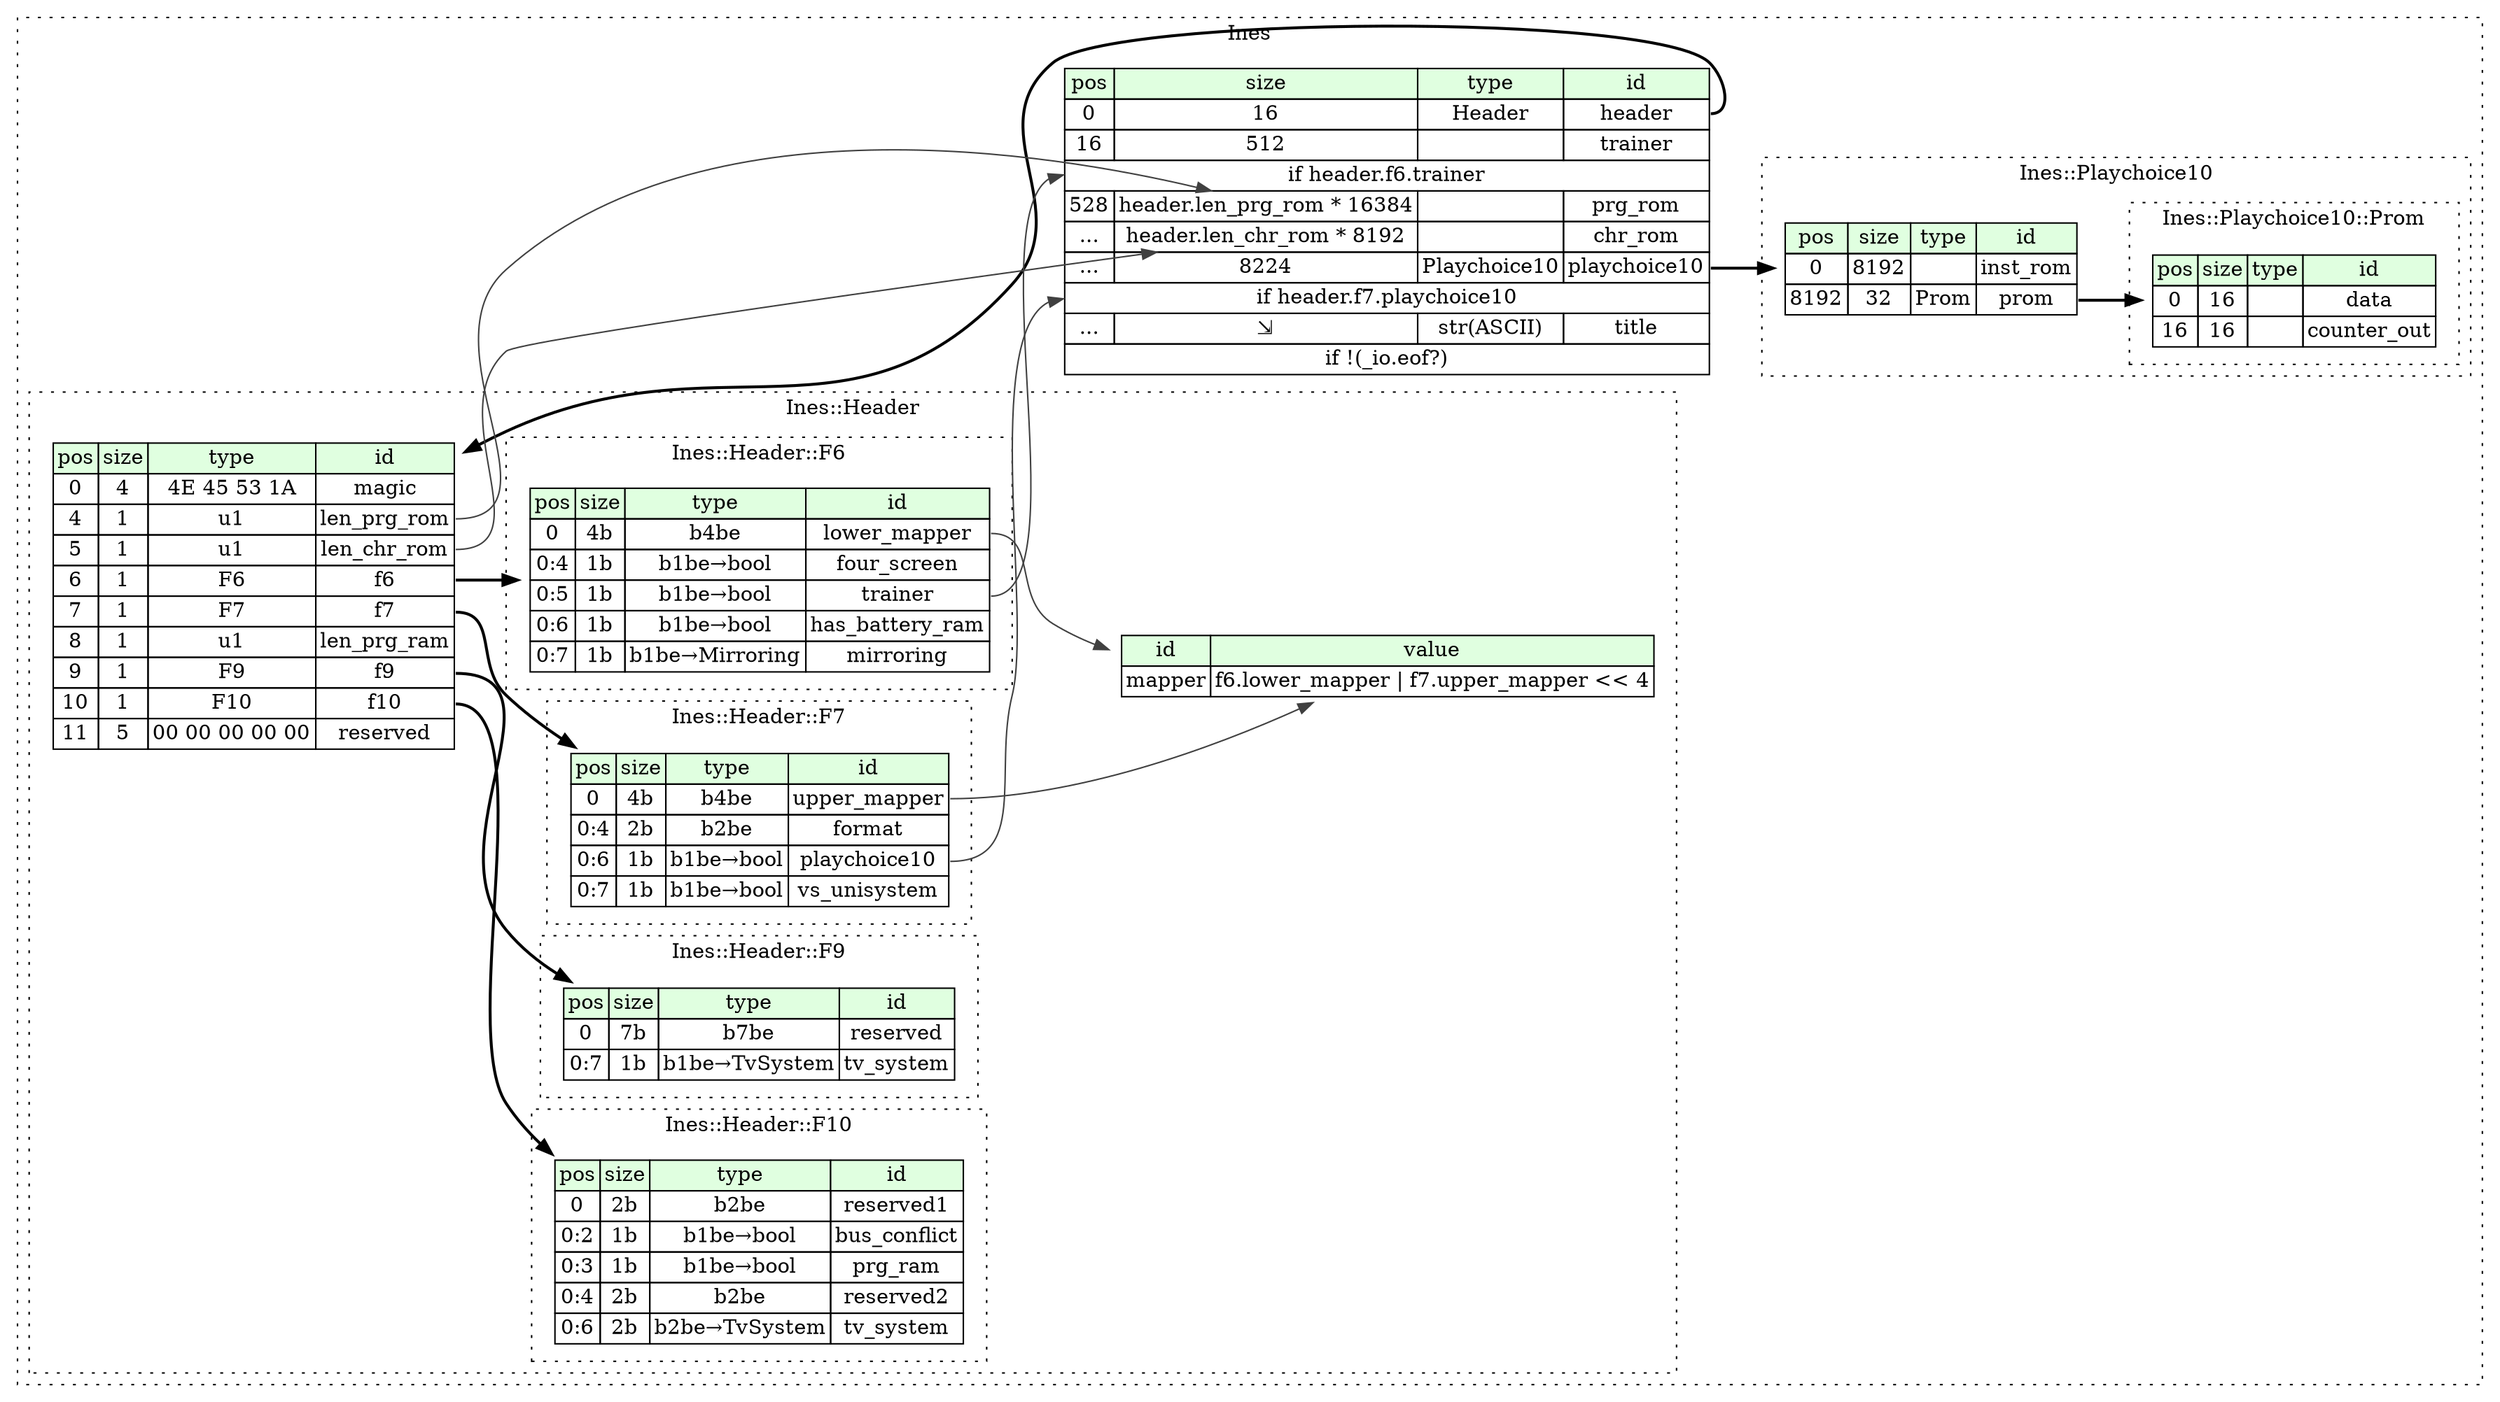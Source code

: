 digraph {
	rankdir=LR;
	node [shape=plaintext];
	subgraph cluster__ines {
		label="Ines";
		graph[style=dotted];

		ines__seq [label=<<TABLE BORDER="0" CELLBORDER="1" CELLSPACING="0">
			<TR><TD BGCOLOR="#E0FFE0">pos</TD><TD BGCOLOR="#E0FFE0">size</TD><TD BGCOLOR="#E0FFE0">type</TD><TD BGCOLOR="#E0FFE0">id</TD></TR>
			<TR><TD PORT="header_pos">0</TD><TD PORT="header_size">16</TD><TD>Header</TD><TD PORT="header_type">header</TD></TR>
			<TR><TD PORT="trainer_pos">16</TD><TD PORT="trainer_size">512</TD><TD></TD><TD PORT="trainer_type">trainer</TD></TR>
			<TR><TD COLSPAN="4" PORT="trainer__if">if header.f6.trainer</TD></TR>
			<TR><TD PORT="prg_rom_pos">528</TD><TD PORT="prg_rom_size">header.len_prg_rom * 16384</TD><TD></TD><TD PORT="prg_rom_type">prg_rom</TD></TR>
			<TR><TD PORT="chr_rom_pos">...</TD><TD PORT="chr_rom_size">header.len_chr_rom * 8192</TD><TD></TD><TD PORT="chr_rom_type">chr_rom</TD></TR>
			<TR><TD PORT="playchoice10_pos">...</TD><TD PORT="playchoice10_size">8224</TD><TD>Playchoice10</TD><TD PORT="playchoice10_type">playchoice10</TD></TR>
			<TR><TD COLSPAN="4" PORT="playchoice10__if">if header.f7.playchoice10</TD></TR>
			<TR><TD PORT="title_pos">...</TD><TD PORT="title_size">⇲</TD><TD>str(ASCII)</TD><TD PORT="title_type">title</TD></TR>
			<TR><TD COLSPAN="4" PORT="title__if">if !(_io.eof?)</TD></TR>
		</TABLE>>];
		subgraph cluster__header {
			label="Ines::Header";
			graph[style=dotted];

			header__seq [label=<<TABLE BORDER="0" CELLBORDER="1" CELLSPACING="0">
				<TR><TD BGCOLOR="#E0FFE0">pos</TD><TD BGCOLOR="#E0FFE0">size</TD><TD BGCOLOR="#E0FFE0">type</TD><TD BGCOLOR="#E0FFE0">id</TD></TR>
				<TR><TD PORT="magic_pos">0</TD><TD PORT="magic_size">4</TD><TD>4E 45 53 1A</TD><TD PORT="magic_type">magic</TD></TR>
				<TR><TD PORT="len_prg_rom_pos">4</TD><TD PORT="len_prg_rom_size">1</TD><TD>u1</TD><TD PORT="len_prg_rom_type">len_prg_rom</TD></TR>
				<TR><TD PORT="len_chr_rom_pos">5</TD><TD PORT="len_chr_rom_size">1</TD><TD>u1</TD><TD PORT="len_chr_rom_type">len_chr_rom</TD></TR>
				<TR><TD PORT="f6_pos">6</TD><TD PORT="f6_size">1</TD><TD>F6</TD><TD PORT="f6_type">f6</TD></TR>
				<TR><TD PORT="f7_pos">7</TD><TD PORT="f7_size">1</TD><TD>F7</TD><TD PORT="f7_type">f7</TD></TR>
				<TR><TD PORT="len_prg_ram_pos">8</TD><TD PORT="len_prg_ram_size">1</TD><TD>u1</TD><TD PORT="len_prg_ram_type">len_prg_ram</TD></TR>
				<TR><TD PORT="f9_pos">9</TD><TD PORT="f9_size">1</TD><TD>F9</TD><TD PORT="f9_type">f9</TD></TR>
				<TR><TD PORT="f10_pos">10</TD><TD PORT="f10_size">1</TD><TD>F10</TD><TD PORT="f10_type">f10</TD></TR>
				<TR><TD PORT="reserved_pos">11</TD><TD PORT="reserved_size">5</TD><TD>00 00 00 00 00</TD><TD PORT="reserved_type">reserved</TD></TR>
			</TABLE>>];
			header__inst__mapper [label=<<TABLE BORDER="0" CELLBORDER="1" CELLSPACING="0">
				<TR><TD BGCOLOR="#E0FFE0">id</TD><TD BGCOLOR="#E0FFE0">value</TD></TR>
				<TR><TD>mapper</TD><TD>f6.lower_mapper | f7.upper_mapper &lt;&lt; 4</TD></TR>
			</TABLE>>];
			subgraph cluster__f10 {
				label="Ines::Header::F10";
				graph[style=dotted];

				f10__seq [label=<<TABLE BORDER="0" CELLBORDER="1" CELLSPACING="0">
					<TR><TD BGCOLOR="#E0FFE0">pos</TD><TD BGCOLOR="#E0FFE0">size</TD><TD BGCOLOR="#E0FFE0">type</TD><TD BGCOLOR="#E0FFE0">id</TD></TR>
					<TR><TD PORT="reserved1_pos">0</TD><TD PORT="reserved1_size">2b</TD><TD>b2be</TD><TD PORT="reserved1_type">reserved1</TD></TR>
					<TR><TD PORT="bus_conflict_pos">0:2</TD><TD PORT="bus_conflict_size">1b</TD><TD>b1be→bool</TD><TD PORT="bus_conflict_type">bus_conflict</TD></TR>
					<TR><TD PORT="prg_ram_pos">0:3</TD><TD PORT="prg_ram_size">1b</TD><TD>b1be→bool</TD><TD PORT="prg_ram_type">prg_ram</TD></TR>
					<TR><TD PORT="reserved2_pos">0:4</TD><TD PORT="reserved2_size">2b</TD><TD>b2be</TD><TD PORT="reserved2_type">reserved2</TD></TR>
					<TR><TD PORT="tv_system_pos">0:6</TD><TD PORT="tv_system_size">2b</TD><TD>b2be→TvSystem</TD><TD PORT="tv_system_type">tv_system</TD></TR>
				</TABLE>>];
			}
			subgraph cluster__f6 {
				label="Ines::Header::F6";
				graph[style=dotted];

				f6__seq [label=<<TABLE BORDER="0" CELLBORDER="1" CELLSPACING="0">
					<TR><TD BGCOLOR="#E0FFE0">pos</TD><TD BGCOLOR="#E0FFE0">size</TD><TD BGCOLOR="#E0FFE0">type</TD><TD BGCOLOR="#E0FFE0">id</TD></TR>
					<TR><TD PORT="lower_mapper_pos">0</TD><TD PORT="lower_mapper_size">4b</TD><TD>b4be</TD><TD PORT="lower_mapper_type">lower_mapper</TD></TR>
					<TR><TD PORT="four_screen_pos">0:4</TD><TD PORT="four_screen_size">1b</TD><TD>b1be→bool</TD><TD PORT="four_screen_type">four_screen</TD></TR>
					<TR><TD PORT="trainer_pos">0:5</TD><TD PORT="trainer_size">1b</TD><TD>b1be→bool</TD><TD PORT="trainer_type">trainer</TD></TR>
					<TR><TD PORT="has_battery_ram_pos">0:6</TD><TD PORT="has_battery_ram_size">1b</TD><TD>b1be→bool</TD><TD PORT="has_battery_ram_type">has_battery_ram</TD></TR>
					<TR><TD PORT="mirroring_pos">0:7</TD><TD PORT="mirroring_size">1b</TD><TD>b1be→Mirroring</TD><TD PORT="mirroring_type">mirroring</TD></TR>
				</TABLE>>];
			}
			subgraph cluster__f7 {
				label="Ines::Header::F7";
				graph[style=dotted];

				f7__seq [label=<<TABLE BORDER="0" CELLBORDER="1" CELLSPACING="0">
					<TR><TD BGCOLOR="#E0FFE0">pos</TD><TD BGCOLOR="#E0FFE0">size</TD><TD BGCOLOR="#E0FFE0">type</TD><TD BGCOLOR="#E0FFE0">id</TD></TR>
					<TR><TD PORT="upper_mapper_pos">0</TD><TD PORT="upper_mapper_size">4b</TD><TD>b4be</TD><TD PORT="upper_mapper_type">upper_mapper</TD></TR>
					<TR><TD PORT="format_pos">0:4</TD><TD PORT="format_size">2b</TD><TD>b2be</TD><TD PORT="format_type">format</TD></TR>
					<TR><TD PORT="playchoice10_pos">0:6</TD><TD PORT="playchoice10_size">1b</TD><TD>b1be→bool</TD><TD PORT="playchoice10_type">playchoice10</TD></TR>
					<TR><TD PORT="vs_unisystem_pos">0:7</TD><TD PORT="vs_unisystem_size">1b</TD><TD>b1be→bool</TD><TD PORT="vs_unisystem_type">vs_unisystem</TD></TR>
				</TABLE>>];
			}
			subgraph cluster__f9 {
				label="Ines::Header::F9";
				graph[style=dotted];

				f9__seq [label=<<TABLE BORDER="0" CELLBORDER="1" CELLSPACING="0">
					<TR><TD BGCOLOR="#E0FFE0">pos</TD><TD BGCOLOR="#E0FFE0">size</TD><TD BGCOLOR="#E0FFE0">type</TD><TD BGCOLOR="#E0FFE0">id</TD></TR>
					<TR><TD PORT="reserved_pos">0</TD><TD PORT="reserved_size">7b</TD><TD>b7be</TD><TD PORT="reserved_type">reserved</TD></TR>
					<TR><TD PORT="tv_system_pos">0:7</TD><TD PORT="tv_system_size">1b</TD><TD>b1be→TvSystem</TD><TD PORT="tv_system_type">tv_system</TD></TR>
				</TABLE>>];
			}
		}
		subgraph cluster__playchoice10 {
			label="Ines::Playchoice10";
			graph[style=dotted];

			playchoice10__seq [label=<<TABLE BORDER="0" CELLBORDER="1" CELLSPACING="0">
				<TR><TD BGCOLOR="#E0FFE0">pos</TD><TD BGCOLOR="#E0FFE0">size</TD><TD BGCOLOR="#E0FFE0">type</TD><TD BGCOLOR="#E0FFE0">id</TD></TR>
				<TR><TD PORT="inst_rom_pos">0</TD><TD PORT="inst_rom_size">8192</TD><TD></TD><TD PORT="inst_rom_type">inst_rom</TD></TR>
				<TR><TD PORT="prom_pos">8192</TD><TD PORT="prom_size">32</TD><TD>Prom</TD><TD PORT="prom_type">prom</TD></TR>
			</TABLE>>];
			subgraph cluster__prom {
				label="Ines::Playchoice10::Prom";
				graph[style=dotted];

				prom__seq [label=<<TABLE BORDER="0" CELLBORDER="1" CELLSPACING="0">
					<TR><TD BGCOLOR="#E0FFE0">pos</TD><TD BGCOLOR="#E0FFE0">size</TD><TD BGCOLOR="#E0FFE0">type</TD><TD BGCOLOR="#E0FFE0">id</TD></TR>
					<TR><TD PORT="data_pos">0</TD><TD PORT="data_size">16</TD><TD></TD><TD PORT="data_type">data</TD></TR>
					<TR><TD PORT="counter_out_pos">16</TD><TD PORT="counter_out_size">16</TD><TD></TD><TD PORT="counter_out_type">counter_out</TD></TR>
				</TABLE>>];
			}
		}
	}
	ines__seq:header_type -> header__seq [style=bold];
	f6__seq:trainer_type -> ines__seq:trainer__if [color="#404040"];
	header__seq:len_prg_rom_type -> ines__seq:prg_rom_size [color="#404040"];
	header__seq:len_chr_rom_type -> ines__seq:chr_rom_size [color="#404040"];
	ines__seq:playchoice10_type -> playchoice10__seq [style=bold];
	f7__seq:playchoice10_type -> ines__seq:playchoice10__if [color="#404040"];
	header__seq:f6_type -> f6__seq [style=bold];
	header__seq:f7_type -> f7__seq [style=bold];
	header__seq:f9_type -> f9__seq [style=bold];
	header__seq:f10_type -> f10__seq [style=bold];
	f6__seq:lower_mapper_type -> header__inst__mapper [color="#404040"];
	f7__seq:upper_mapper_type -> header__inst__mapper [color="#404040"];
	playchoice10__seq:prom_type -> prom__seq [style=bold];
}
